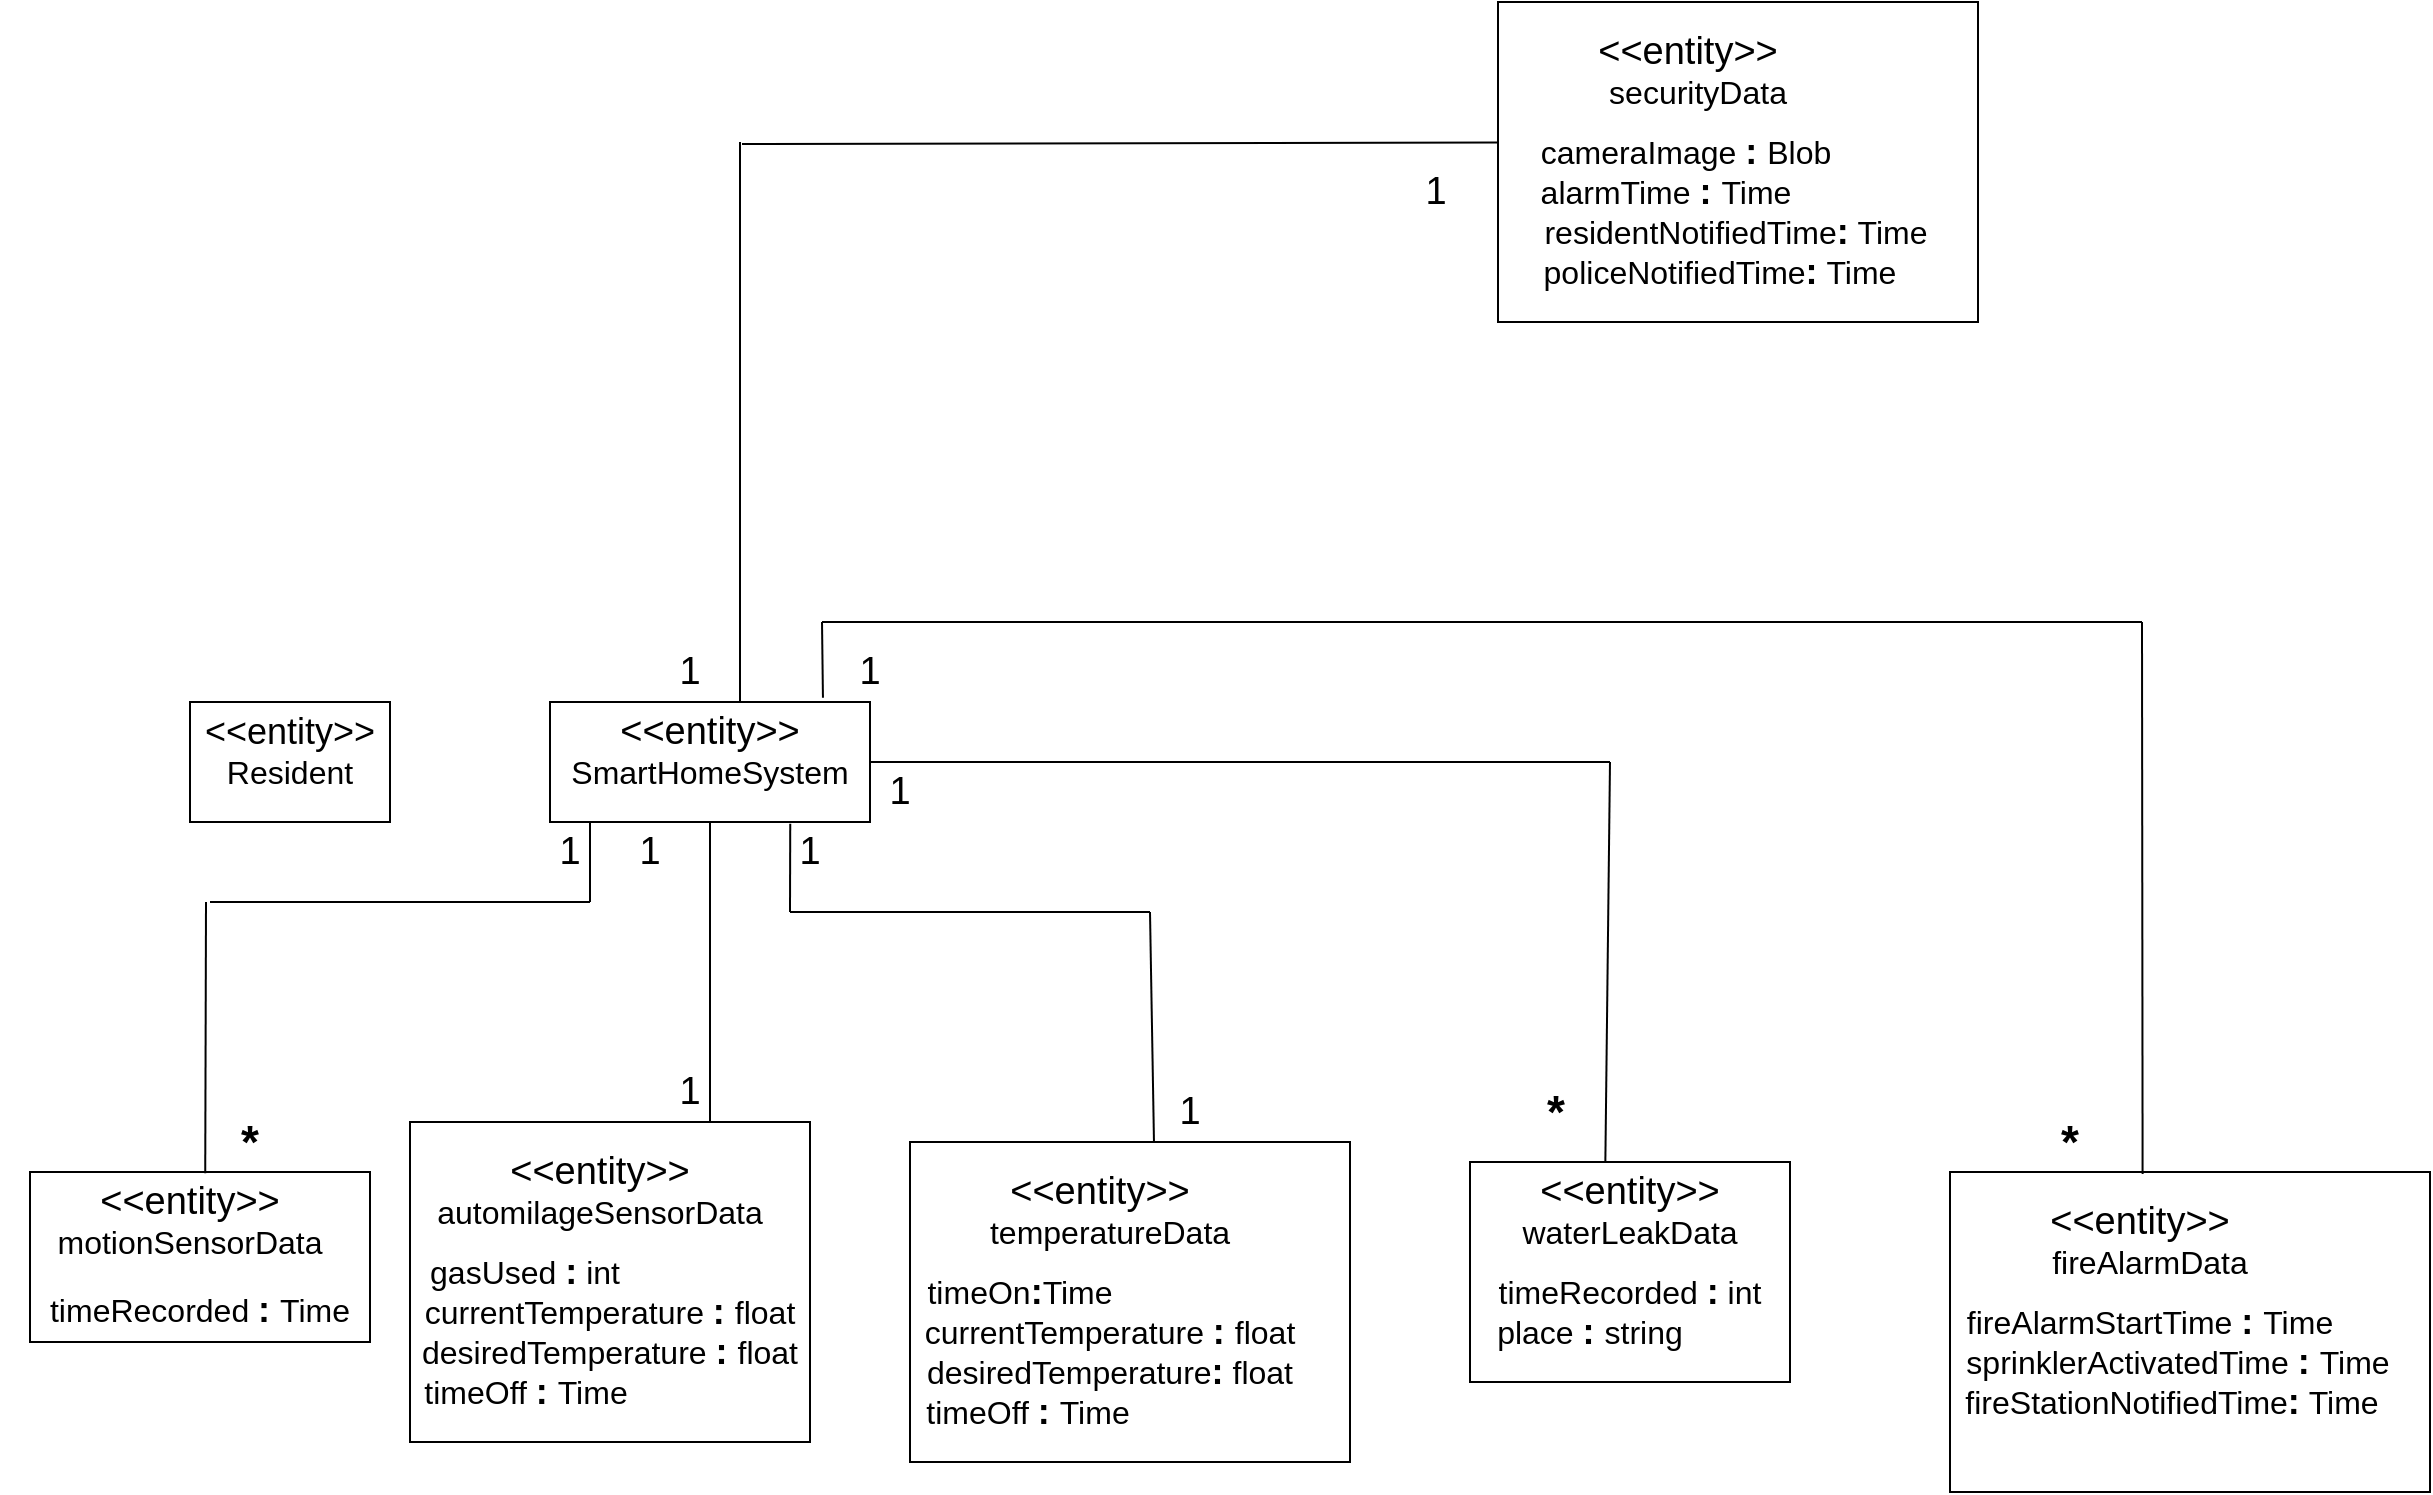 <mxfile version="17.2.4" type="github">
  <diagram id="S2BJlB5IYYcXyMkxtvDG" name="Page-1">
    <mxGraphModel dx="1021" dy="1639" grid="1" gridSize="10" guides="1" tooltips="1" connect="1" arrows="1" fold="1" page="1" pageScale="1" pageWidth="850" pageHeight="1100" math="0" shadow="0">
      <root>
        <mxCell id="0" />
        <mxCell id="1" parent="0" />
        <mxCell id="-6ngiOMe4KuTY77RiQFz-1" value="" style="rounded=0;whiteSpace=wrap;html=1;" vertex="1" parent="1">
          <mxGeometry x="280" y="40" width="160" height="60" as="geometry" />
        </mxCell>
        <mxCell id="-6ngiOMe4KuTY77RiQFz-3" value="&amp;lt;&amp;lt;entity&amp;gt;&amp;gt;" style="text;html=1;strokeColor=none;fillColor=none;align=center;verticalAlign=middle;whiteSpace=wrap;rounded=0;fontSize=19;" vertex="1" parent="1">
          <mxGeometry x="330" y="40" width="60" height="30" as="geometry" />
        </mxCell>
        <mxCell id="-6ngiOMe4KuTY77RiQFz-4" value="SmartHomeSystem" style="text;html=1;strokeColor=none;fillColor=none;align=center;verticalAlign=middle;whiteSpace=wrap;rounded=0;fontSize=16;" vertex="1" parent="1">
          <mxGeometry x="330" y="60" width="60" height="30" as="geometry" />
        </mxCell>
        <mxCell id="-6ngiOMe4KuTY77RiQFz-8" value="" style="rounded=0;whiteSpace=wrap;html=1;" vertex="1" parent="1">
          <mxGeometry x="100" y="40" width="100" height="60" as="geometry" />
        </mxCell>
        <mxCell id="-6ngiOMe4KuTY77RiQFz-9" value="&amp;lt;&amp;lt;entity&amp;gt;&amp;gt;" style="text;html=1;strokeColor=none;fillColor=none;align=center;verticalAlign=middle;whiteSpace=wrap;rounded=0;fontSize=18;" vertex="1" parent="1">
          <mxGeometry x="120" y="40" width="60" height="30" as="geometry" />
        </mxCell>
        <mxCell id="-6ngiOMe4KuTY77RiQFz-10" value="Resident" style="text;html=1;strokeColor=none;fillColor=none;align=center;verticalAlign=middle;whiteSpace=wrap;rounded=0;fontSize=16;" vertex="1" parent="1">
          <mxGeometry x="120" y="60" width="60" height="30" as="geometry" />
        </mxCell>
        <mxCell id="-6ngiOMe4KuTY77RiQFz-14" value="" style="rounded=0;whiteSpace=wrap;html=1;" vertex="1" parent="1">
          <mxGeometry x="460" y="260" width="220" height="160" as="geometry" />
        </mxCell>
        <mxCell id="-6ngiOMe4KuTY77RiQFz-15" value="&amp;lt;&amp;lt;entity&amp;gt;&amp;gt;" style="text;html=1;strokeColor=none;fillColor=none;align=center;verticalAlign=middle;whiteSpace=wrap;rounded=0;fontSize=19;" vertex="1" parent="1">
          <mxGeometry x="540" y="270" width="30" height="30" as="geometry" />
        </mxCell>
        <mxCell id="-6ngiOMe4KuTY77RiQFz-16" value="temperatureData" style="text;html=1;strokeColor=none;fillColor=none;align=center;verticalAlign=middle;whiteSpace=wrap;rounded=0;fontSize=16;" vertex="1" parent="1">
          <mxGeometry x="530" y="290" width="60" height="30" as="geometry" />
        </mxCell>
        <mxCell id="-6ngiOMe4KuTY77RiQFz-18" value="timeOn&lt;b&gt;&lt;font style=&quot;font-size: 18px&quot;&gt;:&lt;/font&gt;&lt;/b&gt;Time" style="text;html=1;strokeColor=none;fillColor=none;align=center;verticalAlign=middle;whiteSpace=wrap;rounded=0;fontSize=16;" vertex="1" parent="1">
          <mxGeometry x="485" y="320" width="60" height="30" as="geometry" />
        </mxCell>
        <mxCell id="-6ngiOMe4KuTY77RiQFz-19" value="currentTemperature&amp;nbsp;&lt;b&gt;&lt;font style=&quot;font-size: 18px&quot;&gt;:&amp;nbsp;&lt;/font&gt;&lt;/b&gt;float" style="text;html=1;strokeColor=none;fillColor=none;align=center;verticalAlign=middle;whiteSpace=wrap;rounded=0;fontSize=16;" vertex="1" parent="1">
          <mxGeometry x="460" y="340" width="200" height="30" as="geometry" />
        </mxCell>
        <mxCell id="-6ngiOMe4KuTY77RiQFz-20" value="desiredTemperature&lt;b&gt;&lt;font style=&quot;font-size: 18px&quot;&gt;:&lt;/font&gt;&lt;/b&gt;&amp;nbsp;float" style="text;html=1;strokeColor=none;fillColor=none;align=center;verticalAlign=middle;whiteSpace=wrap;rounded=0;fontSize=16;" vertex="1" parent="1">
          <mxGeometry x="460" y="360" width="200" height="30" as="geometry" />
        </mxCell>
        <mxCell id="-6ngiOMe4KuTY77RiQFz-21" value="timeOff&amp;nbsp;&lt;b&gt;&lt;font style=&quot;font-size: 18px&quot;&gt;:&amp;nbsp;&lt;/font&gt;&lt;/b&gt;Time" style="text;html=1;strokeColor=none;fillColor=none;align=center;verticalAlign=middle;whiteSpace=wrap;rounded=0;fontSize=16;" vertex="1" parent="1">
          <mxGeometry x="489" y="380" width="60" height="30" as="geometry" />
        </mxCell>
        <mxCell id="-6ngiOMe4KuTY77RiQFz-22" value="" style="endArrow=none;html=1;rounded=0;fontSize=19;" edge="1" parent="1">
          <mxGeometry width="50" height="50" relative="1" as="geometry">
            <mxPoint x="580" y="145" as="sourcePoint" />
            <mxPoint x="400" y="145" as="targetPoint" />
            <Array as="points">
              <mxPoint x="530" y="145" />
            </Array>
          </mxGeometry>
        </mxCell>
        <mxCell id="-6ngiOMe4KuTY77RiQFz-23" value="" style="endArrow=none;html=1;rounded=0;fontSize=19;exitX=0.2;exitY=1.011;exitDx=0;exitDy=0;exitPerimeter=0;" edge="1" parent="1" source="-6ngiOMe4KuTY77RiQFz-25">
          <mxGeometry width="50" height="50" relative="1" as="geometry">
            <mxPoint x="581.66" y="255.32" as="sourcePoint" />
            <mxPoint x="580" y="145" as="targetPoint" />
          </mxGeometry>
        </mxCell>
        <mxCell id="-6ngiOMe4KuTY77RiQFz-24" value="1" style="text;html=1;strokeColor=none;fillColor=none;align=center;verticalAlign=middle;whiteSpace=wrap;rounded=0;fontSize=19;" vertex="1" parent="1">
          <mxGeometry x="380" y="100" width="60" height="30" as="geometry" />
        </mxCell>
        <mxCell id="-6ngiOMe4KuTY77RiQFz-25" value="1" style="text;html=1;strokeColor=none;fillColor=none;align=center;verticalAlign=middle;whiteSpace=wrap;rounded=0;fontSize=19;" vertex="1" parent="1">
          <mxGeometry x="570" y="230" width="60" height="30" as="geometry" />
        </mxCell>
        <mxCell id="-6ngiOMe4KuTY77RiQFz-26" value="" style="rounded=0;whiteSpace=wrap;html=1;" vertex="1" parent="1">
          <mxGeometry x="210" y="250" width="200" height="160" as="geometry" />
        </mxCell>
        <mxCell id="-6ngiOMe4KuTY77RiQFz-27" value="&amp;lt;&amp;lt;entity&amp;gt;&amp;gt;" style="text;html=1;strokeColor=none;fillColor=none;align=center;verticalAlign=middle;whiteSpace=wrap;rounded=0;fontSize=19;" vertex="1" parent="1">
          <mxGeometry x="290" y="260" width="30" height="30" as="geometry" />
        </mxCell>
        <mxCell id="-6ngiOMe4KuTY77RiQFz-28" value="automilageSensorData" style="text;html=1;strokeColor=none;fillColor=none;align=center;verticalAlign=middle;whiteSpace=wrap;rounded=0;fontSize=16;" vertex="1" parent="1">
          <mxGeometry x="275" y="280" width="60" height="30" as="geometry" />
        </mxCell>
        <mxCell id="-6ngiOMe4KuTY77RiQFz-29" value="gasUsed &lt;b&gt;&lt;font style=&quot;font-size: 18px&quot;&gt;:&lt;/font&gt;&lt;/b&gt; int" style="text;html=1;strokeColor=none;fillColor=none;align=center;verticalAlign=middle;whiteSpace=wrap;rounded=0;fontSize=16;" vertex="1" parent="1">
          <mxGeometry x="205" y="310" width="125" height="30" as="geometry" />
        </mxCell>
        <mxCell id="-6ngiOMe4KuTY77RiQFz-30" value="currentTemperature&amp;nbsp;&lt;b&gt;&lt;font style=&quot;font-size: 18px&quot;&gt;:&amp;nbsp;&lt;/font&gt;&lt;/b&gt;float" style="text;html=1;strokeColor=none;fillColor=none;align=center;verticalAlign=middle;whiteSpace=wrap;rounded=0;fontSize=16;" vertex="1" parent="1">
          <mxGeometry x="210" y="330" width="200" height="30" as="geometry" />
        </mxCell>
        <mxCell id="-6ngiOMe4KuTY77RiQFz-31" value="desiredTemperature&amp;nbsp;&lt;b&gt;&lt;font style=&quot;font-size: 18px&quot;&gt;:&amp;nbsp;&lt;/font&gt;&lt;/b&gt;float" style="text;html=1;strokeColor=none;fillColor=none;align=center;verticalAlign=middle;whiteSpace=wrap;rounded=0;fontSize=16;" vertex="1" parent="1">
          <mxGeometry x="210" y="350" width="200" height="30" as="geometry" />
        </mxCell>
        <mxCell id="-6ngiOMe4KuTY77RiQFz-32" value="timeOff&amp;nbsp;&lt;b&gt;&lt;font style=&quot;font-size: 18px&quot;&gt;:&amp;nbsp;&lt;/font&gt;&lt;/b&gt;Time" style="text;html=1;strokeColor=none;fillColor=none;align=center;verticalAlign=middle;whiteSpace=wrap;rounded=0;fontSize=16;" vertex="1" parent="1">
          <mxGeometry x="237.5" y="370" width="60" height="30" as="geometry" />
        </mxCell>
        <mxCell id="-6ngiOMe4KuTY77RiQFz-33" value="1" style="text;html=1;strokeColor=none;fillColor=none;align=center;verticalAlign=middle;whiteSpace=wrap;rounded=0;fontSize=19;" vertex="1" parent="1">
          <mxGeometry x="320" y="220" width="60" height="30" as="geometry" />
        </mxCell>
        <mxCell id="-6ngiOMe4KuTY77RiQFz-34" value="" style="endArrow=none;html=1;rounded=0;fontSize=18;entryX=0.5;entryY=1;entryDx=0;entryDy=0;" edge="1" parent="1" target="-6ngiOMe4KuTY77RiQFz-1">
          <mxGeometry width="50" height="50" relative="1" as="geometry">
            <mxPoint x="360" y="250" as="sourcePoint" />
            <mxPoint x="790" y="250" as="targetPoint" />
          </mxGeometry>
        </mxCell>
        <mxCell id="-6ngiOMe4KuTY77RiQFz-35" value="1" style="text;html=1;strokeColor=none;fillColor=none;align=center;verticalAlign=middle;whiteSpace=wrap;rounded=0;fontSize=19;" vertex="1" parent="1">
          <mxGeometry x="300" y="100" width="60" height="30" as="geometry" />
        </mxCell>
        <mxCell id="-6ngiOMe4KuTY77RiQFz-36" value="" style="rounded=0;whiteSpace=wrap;html=1;" vertex="1" parent="1">
          <mxGeometry x="20" y="275" width="170" height="85" as="geometry" />
        </mxCell>
        <mxCell id="-6ngiOMe4KuTY77RiQFz-37" value="&amp;lt;&amp;lt;entity&amp;gt;&amp;gt;" style="text;html=1;strokeColor=none;fillColor=none;align=center;verticalAlign=middle;whiteSpace=wrap;rounded=0;fontSize=19;" vertex="1" parent="1">
          <mxGeometry x="70" y="275" width="60" height="30" as="geometry" />
        </mxCell>
        <mxCell id="-6ngiOMe4KuTY77RiQFz-38" value="motionSensorData" style="text;html=1;strokeColor=none;fillColor=none;align=center;verticalAlign=middle;whiteSpace=wrap;rounded=0;fontSize=16;" vertex="1" parent="1">
          <mxGeometry x="80" y="290" width="40" height="40" as="geometry" />
        </mxCell>
        <mxCell id="-6ngiOMe4KuTY77RiQFz-40" value="timeRecorded&amp;nbsp;&lt;b&gt;&lt;font style=&quot;font-size: 18px&quot;&gt;:&amp;nbsp;&lt;/font&gt;&lt;/b&gt;Time&lt;b&gt;&lt;font style=&quot;font-size: 18px&quot;&gt;&lt;br&gt;&amp;nbsp; &amp;nbsp;&amp;nbsp;&lt;/font&gt;&lt;/b&gt;" style="text;html=1;strokeColor=none;fillColor=none;align=center;verticalAlign=middle;whiteSpace=wrap;rounded=0;fontSize=16;" vertex="1" parent="1">
          <mxGeometry x="5" y="340" width="200" height="30" as="geometry" />
        </mxCell>
        <mxCell id="-6ngiOMe4KuTY77RiQFz-41" value="" style="endArrow=none;html=1;rounded=0;fontSize=18;entryX=0.627;entryY=0.02;entryDx=0;entryDy=0;entryPerimeter=0;" edge="1" parent="1" target="-6ngiOMe4KuTY77RiQFz-37">
          <mxGeometry width="50" height="50" relative="1" as="geometry">
            <mxPoint x="108" y="140" as="sourcePoint" />
            <mxPoint x="370" y="110" as="targetPoint" />
          </mxGeometry>
        </mxCell>
        <mxCell id="-6ngiOMe4KuTY77RiQFz-42" value="" style="endArrow=none;html=1;rounded=0;fontSize=16;" edge="1" parent="1">
          <mxGeometry width="50" height="50" relative="1" as="geometry">
            <mxPoint x="110" y="140" as="sourcePoint" />
            <mxPoint x="300" y="140" as="targetPoint" />
          </mxGeometry>
        </mxCell>
        <mxCell id="-6ngiOMe4KuTY77RiQFz-44" value="" style="endArrow=none;html=1;rounded=0;fontSize=16;entryX=0;entryY=0;entryDx=0;entryDy=0;" edge="1" parent="1" target="-6ngiOMe4KuTY77RiQFz-35">
          <mxGeometry width="50" height="50" relative="1" as="geometry">
            <mxPoint x="300" y="140" as="sourcePoint" />
            <mxPoint x="360" y="180" as="targetPoint" />
          </mxGeometry>
        </mxCell>
        <mxCell id="-6ngiOMe4KuTY77RiQFz-45" value="1" style="text;html=1;strokeColor=none;fillColor=none;align=center;verticalAlign=middle;whiteSpace=wrap;rounded=0;fontSize=19;" vertex="1" parent="1">
          <mxGeometry x="260" y="100" width="60" height="30" as="geometry" />
        </mxCell>
        <mxCell id="-6ngiOMe4KuTY77RiQFz-46" value="*" style="text;html=1;strokeColor=none;fillColor=none;align=center;verticalAlign=middle;whiteSpace=wrap;rounded=0;fontSize=23;fontStyle=1" vertex="1" parent="1">
          <mxGeometry x="100" y="245" width="60" height="30" as="geometry" />
        </mxCell>
        <mxCell id="-6ngiOMe4KuTY77RiQFz-47" value="" style="rounded=0;whiteSpace=wrap;html=1;" vertex="1" parent="1">
          <mxGeometry x="740" y="270" width="160" height="110" as="geometry" />
        </mxCell>
        <mxCell id="-6ngiOMe4KuTY77RiQFz-48" value="&amp;lt;&amp;lt;entity&amp;gt;&amp;gt;" style="text;html=1;strokeColor=none;fillColor=none;align=center;verticalAlign=middle;whiteSpace=wrap;rounded=0;fontSize=19;" vertex="1" parent="1">
          <mxGeometry x="805" y="270" width="30" height="30" as="geometry" />
        </mxCell>
        <mxCell id="-6ngiOMe4KuTY77RiQFz-49" value="waterLeakData" style="text;html=1;strokeColor=none;fillColor=none;align=center;verticalAlign=middle;whiteSpace=wrap;rounded=0;fontSize=16;" vertex="1" parent="1">
          <mxGeometry x="790" y="290" width="60" height="30" as="geometry" />
        </mxCell>
        <mxCell id="-6ngiOMe4KuTY77RiQFz-50" value="timeRecorded&amp;nbsp;&lt;b&gt;&lt;font style=&quot;font-size: 18px&quot;&gt;:&lt;/font&gt;&lt;/b&gt; int" style="text;html=1;strokeColor=none;fillColor=none;align=center;verticalAlign=middle;whiteSpace=wrap;rounded=0;fontSize=16;" vertex="1" parent="1">
          <mxGeometry x="720" y="320" width="200" height="30" as="geometry" />
        </mxCell>
        <mxCell id="-6ngiOMe4KuTY77RiQFz-51" value="place&amp;nbsp;&lt;font style=&quot;font-weight: bold ; font-size: 18px&quot;&gt;: &lt;/font&gt;&lt;font style=&quot;font-size: 16px&quot;&gt;string&lt;/font&gt;" style="text;html=1;strokeColor=none;fillColor=none;align=center;verticalAlign=middle;whiteSpace=wrap;rounded=0;fontSize=16;" vertex="1" parent="1">
          <mxGeometry x="700" y="340" width="200" height="30" as="geometry" />
        </mxCell>
        <mxCell id="-6ngiOMe4KuTY77RiQFz-54" value="" style="endArrow=none;html=1;rounded=0;fontSize=16;entryX=0.757;entryY=1.015;entryDx=0;entryDy=0;entryPerimeter=0;" edge="1" parent="1">
          <mxGeometry width="50" height="50" relative="1" as="geometry">
            <mxPoint x="400" y="145" as="sourcePoint" />
            <mxPoint x="400.12" y="100.9" as="targetPoint" />
          </mxGeometry>
        </mxCell>
        <mxCell id="-6ngiOMe4KuTY77RiQFz-55" value="" style="endArrow=none;html=1;rounded=0;fontSize=16;entryX=1;entryY=0.5;entryDx=0;entryDy=0;" edge="1" parent="1" target="-6ngiOMe4KuTY77RiQFz-1">
          <mxGeometry width="50" height="50" relative="1" as="geometry">
            <mxPoint x="810" y="70" as="sourcePoint" />
            <mxPoint x="660" y="260" as="targetPoint" />
          </mxGeometry>
        </mxCell>
        <mxCell id="-6ngiOMe4KuTY77RiQFz-56" value="" style="endArrow=none;html=1;rounded=0;fontSize=16;exitX=0.423;exitY=-0.001;exitDx=0;exitDy=0;exitPerimeter=0;" edge="1" parent="1" source="-6ngiOMe4KuTY77RiQFz-47">
          <mxGeometry width="50" height="50" relative="1" as="geometry">
            <mxPoint x="610" y="30" as="sourcePoint" />
            <mxPoint x="810" y="70" as="targetPoint" />
          </mxGeometry>
        </mxCell>
        <mxCell id="-6ngiOMe4KuTY77RiQFz-57" value="1" style="text;html=1;strokeColor=none;fillColor=none;align=center;verticalAlign=middle;whiteSpace=wrap;rounded=0;fontSize=19;" vertex="1" parent="1">
          <mxGeometry x="425" y="70" width="60" height="30" as="geometry" />
        </mxCell>
        <mxCell id="-6ngiOMe4KuTY77RiQFz-58" value="&lt;span style=&quot;font-size: 23px ; font-weight: 700&quot;&gt;*&lt;/span&gt;" style="text;html=1;strokeColor=none;fillColor=none;align=center;verticalAlign=middle;whiteSpace=wrap;rounded=0;fontSize=19;" vertex="1" parent="1">
          <mxGeometry x="752.5" y="230" width="60" height="30" as="geometry" />
        </mxCell>
        <mxCell id="-6ngiOMe4KuTY77RiQFz-59" value="" style="rounded=0;whiteSpace=wrap;html=1;" vertex="1" parent="1">
          <mxGeometry x="980" y="275" width="240" height="160" as="geometry" />
        </mxCell>
        <mxCell id="-6ngiOMe4KuTY77RiQFz-60" value="&amp;lt;&amp;lt;entity&amp;gt;&amp;gt;" style="text;html=1;strokeColor=none;fillColor=none;align=center;verticalAlign=middle;whiteSpace=wrap;rounded=0;fontSize=19;" vertex="1" parent="1">
          <mxGeometry x="1060" y="285" width="30" height="30" as="geometry" />
        </mxCell>
        <mxCell id="-6ngiOMe4KuTY77RiQFz-61" value="fireAlarmData" style="text;html=1;strokeColor=none;fillColor=none;align=center;verticalAlign=middle;whiteSpace=wrap;rounded=0;fontSize=16;" vertex="1" parent="1">
          <mxGeometry x="1050" y="305" width="60" height="30" as="geometry" />
        </mxCell>
        <mxCell id="-6ngiOMe4KuTY77RiQFz-62" value="&lt;font&gt;fireAlarmStartTime&amp;nbsp;&lt;/font&gt;&lt;font style=&quot;font-weight: bold ; font-size: 18px&quot;&gt;:&amp;nbsp;&lt;/font&gt;Time" style="text;html=1;strokeColor=none;fillColor=none;align=center;verticalAlign=middle;whiteSpace=wrap;rounded=0;fontSize=16;" vertex="1" parent="1">
          <mxGeometry x="1050" y="335" width="60" height="30" as="geometry" />
        </mxCell>
        <mxCell id="-6ngiOMe4KuTY77RiQFz-63" value="sprinklerActivatedTime&amp;nbsp;&lt;b&gt;&lt;font style=&quot;font-size: 18px&quot;&gt;:&amp;nbsp;&lt;/font&gt;&lt;/b&gt;Time" style="text;html=1;strokeColor=none;fillColor=none;align=center;verticalAlign=middle;whiteSpace=wrap;rounded=0;fontSize=16;" vertex="1" parent="1">
          <mxGeometry x="994" y="355" width="200" height="30" as="geometry" />
        </mxCell>
        <mxCell id="-6ngiOMe4KuTY77RiQFz-64" value="&lt;font&gt;fireStationNotifiedTime&lt;/font&gt;&lt;font style=&quot;font-weight: bold ; font-size: 18px&quot;&gt;:&lt;/font&gt;&amp;nbsp;Time" style="text;html=1;strokeColor=none;fillColor=none;align=center;verticalAlign=middle;whiteSpace=wrap;rounded=0;fontSize=16;" vertex="1" parent="1">
          <mxGeometry x="991" y="375" width="200" height="30" as="geometry" />
        </mxCell>
        <mxCell id="-6ngiOMe4KuTY77RiQFz-66" value="" style="endArrow=none;html=1;rounded=0;fontSize=16;exitX=0.853;exitY=-0.035;exitDx=0;exitDy=0;exitPerimeter=0;" edge="1" parent="1" source="-6ngiOMe4KuTY77RiQFz-1">
          <mxGeometry width="50" height="50" relative="1" as="geometry">
            <mxPoint x="560" y="40" as="sourcePoint" />
            <mxPoint x="416" as="targetPoint" />
          </mxGeometry>
        </mxCell>
        <mxCell id="-6ngiOMe4KuTY77RiQFz-67" value="" style="endArrow=none;html=1;rounded=0;fontSize=16;" edge="1" parent="1">
          <mxGeometry width="50" height="50" relative="1" as="geometry">
            <mxPoint x="416" as="sourcePoint" />
            <mxPoint x="1076" as="targetPoint" />
          </mxGeometry>
        </mxCell>
        <mxCell id="-6ngiOMe4KuTY77RiQFz-68" value="" style="endArrow=none;html=1;rounded=0;fontSize=16;exitX=0.405;exitY=0.006;exitDx=0;exitDy=0;exitPerimeter=0;" edge="1" parent="1">
          <mxGeometry width="50" height="50" relative="1" as="geometry">
            <mxPoint x="1076.3" y="275.96" as="sourcePoint" />
            <mxPoint x="1076" as="targetPoint" />
          </mxGeometry>
        </mxCell>
        <mxCell id="-6ngiOMe4KuTY77RiQFz-69" value="1" style="text;html=1;strokeColor=none;fillColor=none;align=center;verticalAlign=middle;whiteSpace=wrap;rounded=0;fontSize=19;" vertex="1" parent="1">
          <mxGeometry x="410" y="10" width="60" height="30" as="geometry" />
        </mxCell>
        <mxCell id="-6ngiOMe4KuTY77RiQFz-70" value="&lt;span style=&quot;font-size: 23px ; font-weight: 700&quot;&gt;*&lt;/span&gt;" style="text;html=1;strokeColor=none;fillColor=none;align=center;verticalAlign=middle;whiteSpace=wrap;rounded=0;fontSize=19;" vertex="1" parent="1">
          <mxGeometry x="1010" y="245" width="60" height="30" as="geometry" />
        </mxCell>
        <mxCell id="-6ngiOMe4KuTY77RiQFz-71" value="" style="rounded=0;whiteSpace=wrap;html=1;" vertex="1" parent="1">
          <mxGeometry x="754" y="-310" width="240" height="160" as="geometry" />
        </mxCell>
        <mxCell id="-6ngiOMe4KuTY77RiQFz-72" value="&amp;lt;&amp;lt;entity&amp;gt;&amp;gt;" style="text;html=1;strokeColor=none;fillColor=none;align=center;verticalAlign=middle;whiteSpace=wrap;rounded=0;fontSize=19;" vertex="1" parent="1">
          <mxGeometry x="834" y="-300" width="30" height="30" as="geometry" />
        </mxCell>
        <mxCell id="-6ngiOMe4KuTY77RiQFz-73" value="securityData&lt;br&gt;" style="text;html=1;strokeColor=none;fillColor=none;align=center;verticalAlign=middle;whiteSpace=wrap;rounded=0;fontSize=16;" vertex="1" parent="1">
          <mxGeometry x="824" y="-280" width="60" height="30" as="geometry" />
        </mxCell>
        <mxCell id="-6ngiOMe4KuTY77RiQFz-74" value="&lt;font&gt;cameraImage&amp;nbsp;&lt;/font&gt;&lt;font style=&quot;font-weight: bold ; font-size: 18px&quot;&gt;: &lt;/font&gt;&lt;font style=&quot;font-size: 16px&quot;&gt;Blob&lt;/font&gt;" style="text;html=1;strokeColor=none;fillColor=none;align=center;verticalAlign=middle;whiteSpace=wrap;rounded=0;fontSize=16;" vertex="1" parent="1">
          <mxGeometry x="765" y="-250" width="166" height="30" as="geometry" />
        </mxCell>
        <mxCell id="-6ngiOMe4KuTY77RiQFz-75" value="alarmTime&amp;nbsp;&lt;b&gt;&lt;font style=&quot;font-size: 18px&quot;&gt;:&amp;nbsp;&lt;/font&gt;&lt;/b&gt;Time" style="text;html=1;strokeColor=none;fillColor=none;align=center;verticalAlign=middle;whiteSpace=wrap;rounded=0;fontSize=16;" vertex="1" parent="1">
          <mxGeometry x="738" y="-230" width="200" height="30" as="geometry" />
        </mxCell>
        <mxCell id="-6ngiOMe4KuTY77RiQFz-76" value="&lt;font&gt;residentNotifiedTime&lt;/font&gt;&lt;font style=&quot;font-weight: bold ; font-size: 18px&quot;&gt;:&lt;/font&gt;&amp;nbsp;Time" style="text;html=1;strokeColor=none;fillColor=none;align=center;verticalAlign=middle;whiteSpace=wrap;rounded=0;fontSize=16;" vertex="1" parent="1">
          <mxGeometry x="773" y="-210" width="200" height="30" as="geometry" />
        </mxCell>
        <mxCell id="-6ngiOMe4KuTY77RiQFz-80" value="" style="endArrow=none;html=1;rounded=0;fontSize=16;exitX=0.75;exitY=0;exitDx=0;exitDy=0;" edge="1" parent="1" source="-6ngiOMe4KuTY77RiQFz-3">
          <mxGeometry width="50" height="50" relative="1" as="geometry">
            <mxPoint x="470" y="50" as="sourcePoint" />
            <mxPoint x="375" y="-240" as="targetPoint" />
          </mxGeometry>
        </mxCell>
        <mxCell id="-6ngiOMe4KuTY77RiQFz-81" value="" style="endArrow=none;html=1;rounded=0;fontSize=16;entryX=0.001;entryY=0.439;entryDx=0;entryDy=0;entryPerimeter=0;" edge="1" parent="1" target="-6ngiOMe4KuTY77RiQFz-71">
          <mxGeometry width="50" height="50" relative="1" as="geometry">
            <mxPoint x="376" y="-239" as="sourcePoint" />
            <mxPoint x="760" y="-240" as="targetPoint" />
          </mxGeometry>
        </mxCell>
        <mxCell id="-6ngiOMe4KuTY77RiQFz-82" value="1" style="text;html=1;strokeColor=none;fillColor=none;align=center;verticalAlign=middle;whiteSpace=wrap;rounded=0;fontSize=19;" vertex="1" parent="1">
          <mxGeometry x="692.5" y="-230" width="60" height="30" as="geometry" />
        </mxCell>
        <mxCell id="-6ngiOMe4KuTY77RiQFz-83" value="1" style="text;html=1;strokeColor=none;fillColor=none;align=center;verticalAlign=middle;whiteSpace=wrap;rounded=0;fontSize=19;" vertex="1" parent="1">
          <mxGeometry x="320" y="10" width="60" height="30" as="geometry" />
        </mxCell>
        <mxCell id="-6ngiOMe4KuTY77RiQFz-84" value="&lt;font&gt;policeNotifiedTime&lt;/font&gt;&lt;font style=&quot;font-weight: bold ; font-size: 18px&quot;&gt;:&lt;/font&gt;&amp;nbsp;Time" style="text;html=1;strokeColor=none;fillColor=none;align=center;verticalAlign=middle;whiteSpace=wrap;rounded=0;fontSize=16;" vertex="1" parent="1">
          <mxGeometry x="765" y="-190" width="200" height="30" as="geometry" />
        </mxCell>
      </root>
    </mxGraphModel>
  </diagram>
</mxfile>
